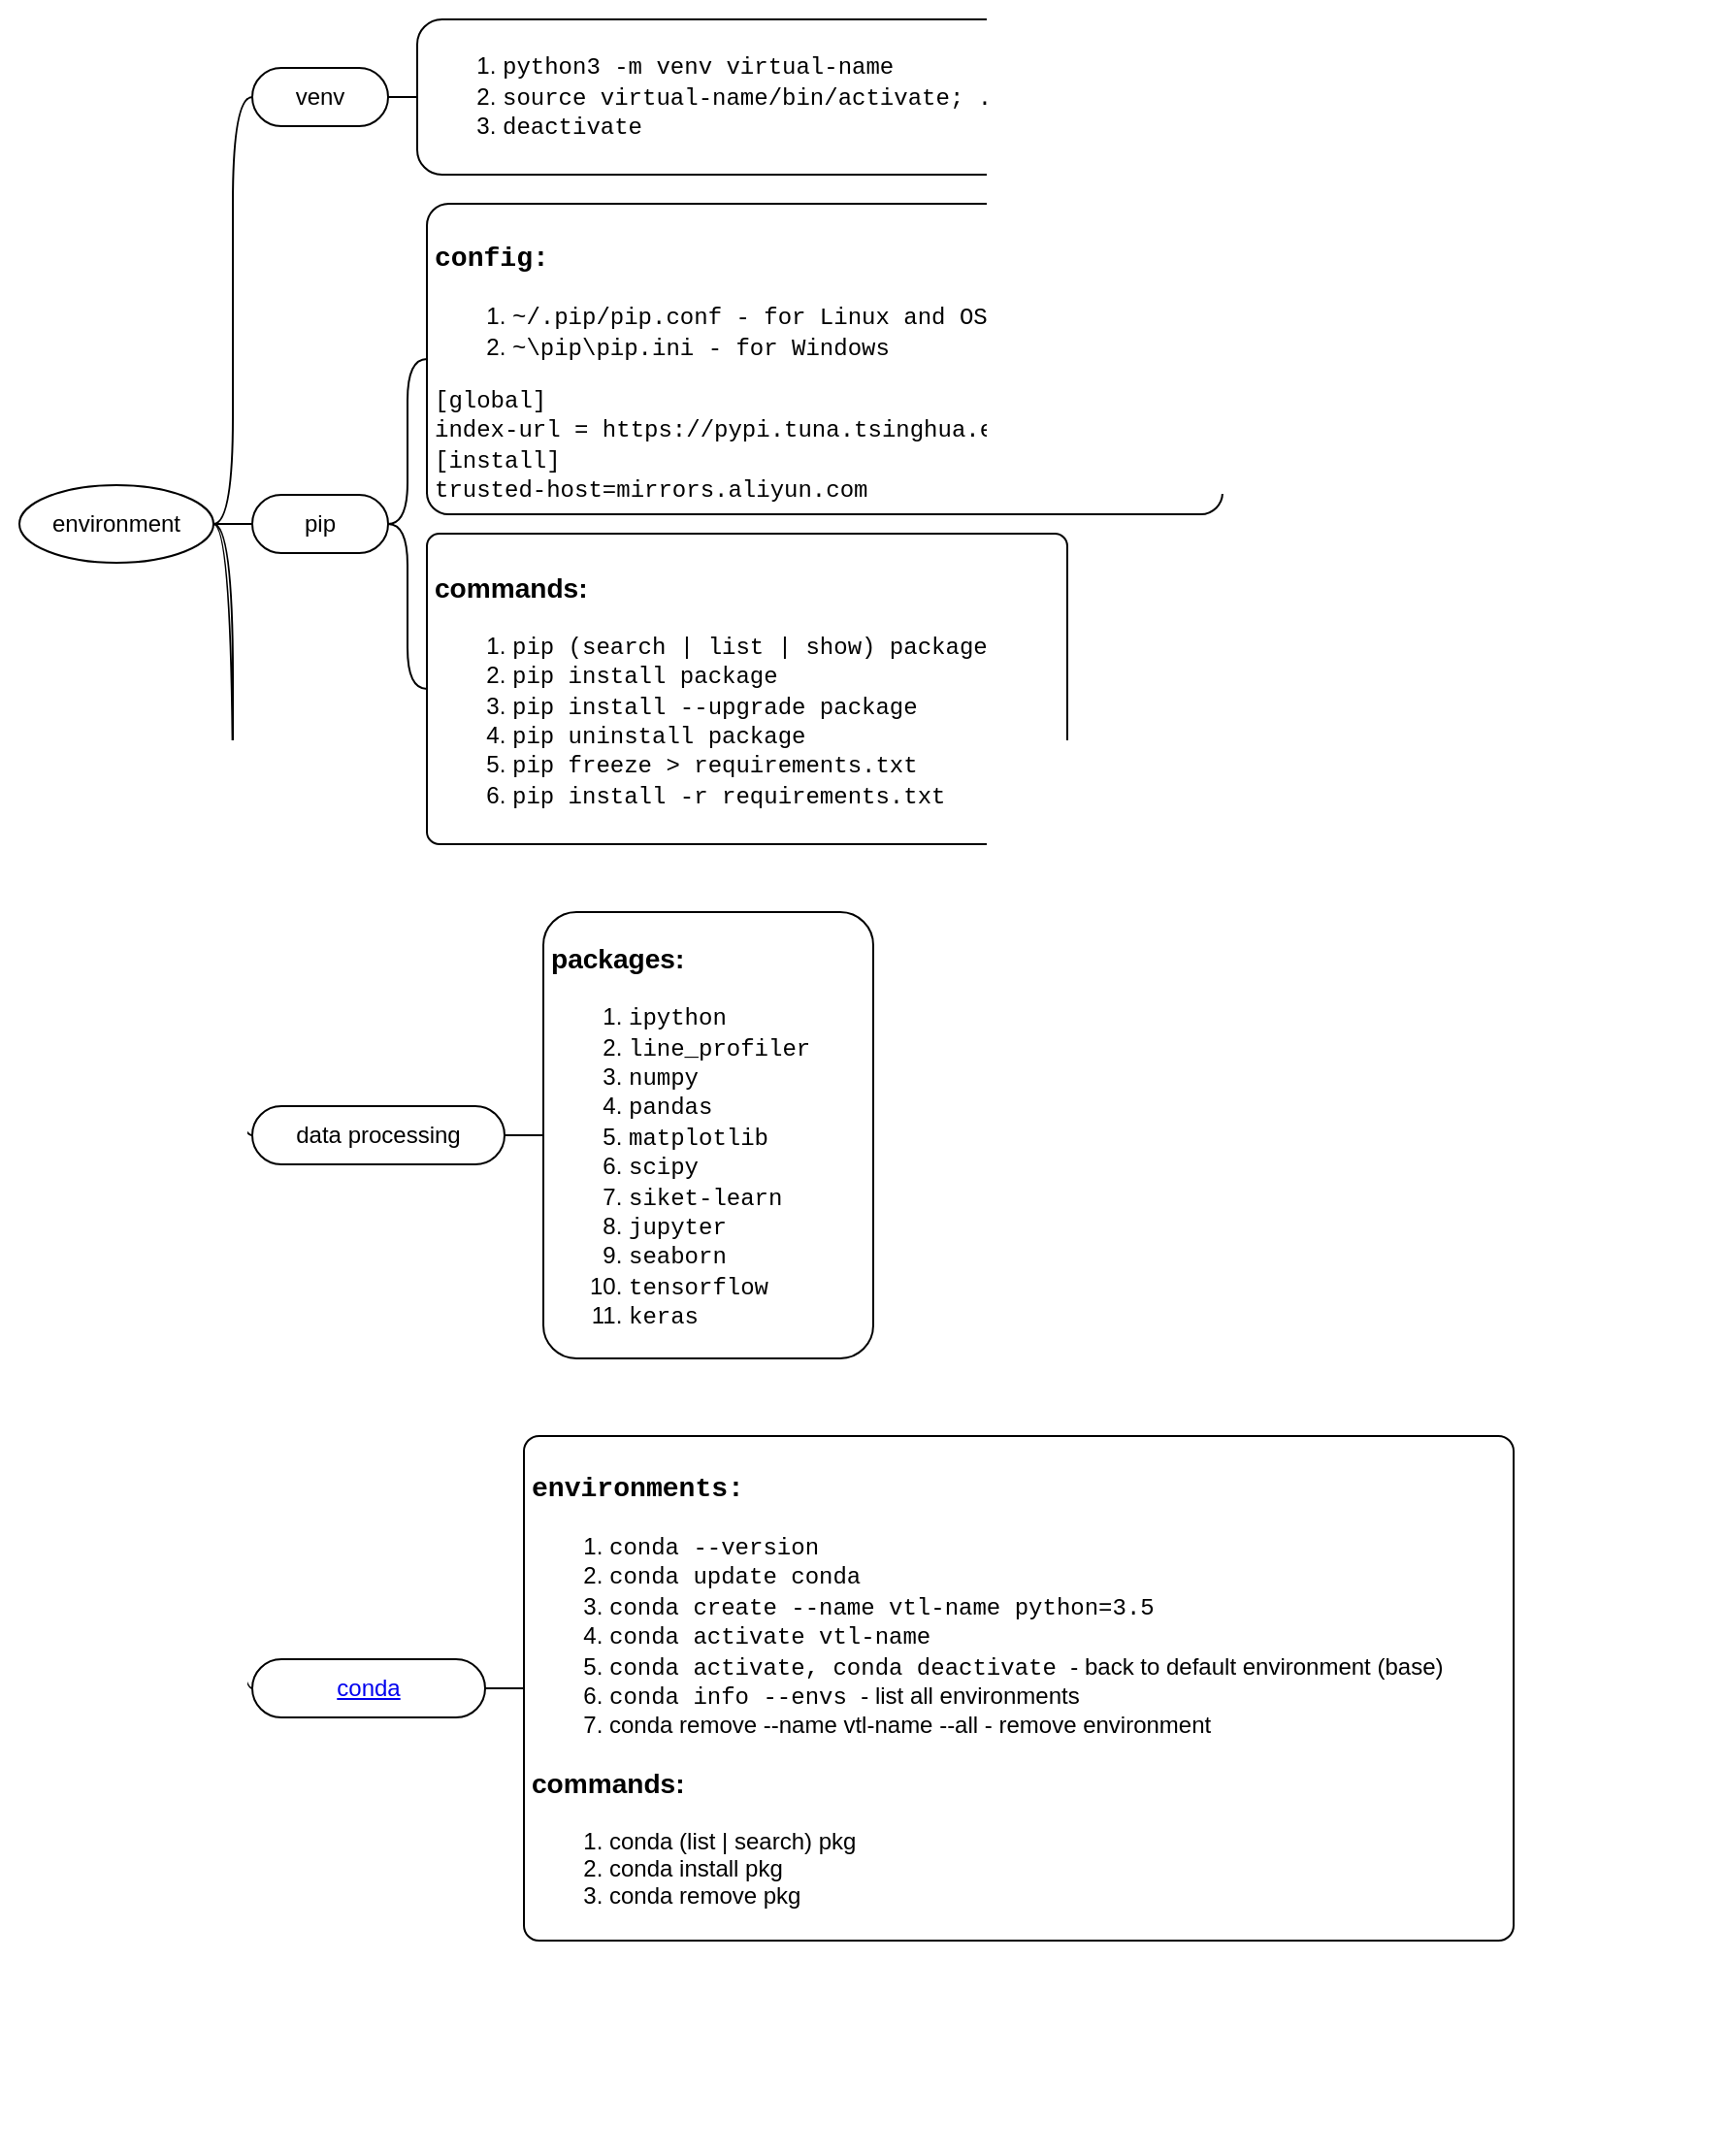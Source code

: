 <mxfile version="13.1.3" pages="3">
    <diagram id="xKhUT-r_AZ1tNeK4rXff" name="config">
        <mxGraphModel dx="586" dy="281" grid="1" gridSize="10" guides="1" tooltips="1" connect="1" arrows="1" fold="1" page="1" pageScale="1" pageWidth="827" pageHeight="1169" math="0" shadow="0">
            <root>
                <mxCell id="0"/>
                <mxCell id="1" parent="0"/>
                <mxCell id="JRr6xuZ54uP4d2wEdJTd-1" value="" style="swimlane;html=1;startSize=20;horizontal=1;containerType=tree;fillColor=none;strokeColor=none;" parent="1" vertex="1">
                    <mxGeometry x="40" y="160" width="890" height="1110" as="geometry"/>
                </mxCell>
                <mxCell id="JRr6xuZ54uP4d2wEdJTd-2" value="" style="edgeStyle=entityRelationEdgeStyle;startArrow=none;endArrow=none;segment=10;curved=1;" parent="JRr6xuZ54uP4d2wEdJTd-1" source="JRr6xuZ54uP4d2wEdJTd-6" target="JRr6xuZ54uP4d2wEdJTd-7" edge="1">
                    <mxGeometry relative="1" as="geometry"/>
                </mxCell>
                <mxCell id="JRr6xuZ54uP4d2wEdJTd-6" value="environment" style="ellipse;whiteSpace=wrap;html=1;align=center;treeFolding=1;treeMoving=1;newEdgeStyle={&quot;edgeStyle&quot;:&quot;entityRelationEdgeStyle&quot;,&quot;startArrow&quot;:&quot;none&quot;,&quot;endArrow&quot;:&quot;none&quot;,&quot;segment&quot;:10,&quot;curved&quot;:1};" parent="JRr6xuZ54uP4d2wEdJTd-1" vertex="1">
                    <mxGeometry x="10" y="250" width="100" height="40" as="geometry"/>
                </mxCell>
                <mxCell id="JRr6xuZ54uP4d2wEdJTd-7" value="pip" style="whiteSpace=wrap;html=1;rounded=1;arcSize=50;align=center;verticalAlign=middle;strokeWidth=1;autosize=1;spacing=4;treeFolding=1;treeMoving=1;newEdgeStyle={&quot;edgeStyle&quot;:&quot;entityRelationEdgeStyle&quot;,&quot;startArrow&quot;:&quot;none&quot;,&quot;endArrow&quot;:&quot;none&quot;,&quot;segment&quot;:10,&quot;curved&quot;:1};" parent="JRr6xuZ54uP4d2wEdJTd-1" vertex="1">
                    <mxGeometry x="130" y="255" width="70" height="30" as="geometry"/>
                </mxCell>
                <mxCell id="_DjVTRdXmB7PVOCa5Odb-1" value="" style="edgeStyle=entityRelationEdgeStyle;startArrow=none;endArrow=none;segment=10;curved=1;" parent="JRr6xuZ54uP4d2wEdJTd-1" source="JRr6xuZ54uP4d2wEdJTd-7" target="_DjVTRdXmB7PVOCa5Odb-2" edge="1">
                    <mxGeometry relative="1" as="geometry">
                        <mxPoint x="150" y="213" as="sourcePoint"/>
                    </mxGeometry>
                </mxCell>
                <mxCell id="_DjVTRdXmB7PVOCa5Odb-2" value="&lt;h3&gt;&lt;font face=&quot;Courier New&quot;&gt;config:&lt;/font&gt;&lt;/h3&gt;&lt;div&gt;&lt;ol&gt;&lt;li&gt;&lt;font face=&quot;Courier New&quot;&gt;~/.pip/pip.conf - for Linux and OSX&lt;/font&gt;&lt;/li&gt;&lt;li&gt;&lt;font face=&quot;Courier New&quot;&gt;~\pip\pip.ini - for Windows&lt;/font&gt;&lt;/li&gt;&lt;/ol&gt;&lt;/div&gt;&lt;span style=&quot;font-family: &amp;quot;courier new&amp;quot;&quot;&gt;[global]&lt;/span&gt;&lt;br&gt;&lt;blockquote style=&quot;margin: 0 0 0 40px ; border: none ; padding: 0px&quot;&gt;&lt;/blockquote&gt;&lt;span style=&quot;font-family: &amp;quot;courier new&amp;quot;&quot;&gt;index-url = https://pypi.tuna.tsinghua.edu.cn/simple&lt;/span&gt;&lt;br&gt;&lt;blockquote style=&quot;margin: 0 0 0 40px ; border: none ; padding: 0px&quot;&gt;&lt;/blockquote&gt;&lt;span style=&quot;font-family: &amp;quot;courier new&amp;quot;&quot;&gt;[install]&lt;/span&gt;&lt;br&gt;&lt;font face=&quot;Courier New&quot;&gt;trusted-host=mirrors.aliyun.com&lt;/font&gt;" style="whiteSpace=wrap;html=1;rounded=1;arcSize=7;align=left;verticalAlign=middle;strokeWidth=1;autosize=1;spacing=4;treeFolding=1;treeMoving=1;newEdgeStyle={&quot;edgeStyle&quot;:&quot;entityRelationEdgeStyle&quot;,&quot;startArrow&quot;:&quot;none&quot;,&quot;endArrow&quot;:&quot;none&quot;,&quot;segment&quot;:10,&quot;curved&quot;:1};labelBackgroundColor=none;" parent="JRr6xuZ54uP4d2wEdJTd-1" vertex="1">
                    <mxGeometry x="220" y="105" width="410" height="160" as="geometry"/>
                </mxCell>
                <mxCell id="_DjVTRdXmB7PVOCa5Odb-3" value="" style="edgeStyle=entityRelationEdgeStyle;startArrow=none;endArrow=none;segment=10;curved=1;" parent="JRr6xuZ54uP4d2wEdJTd-1" source="JRr6xuZ54uP4d2wEdJTd-6" target="_DjVTRdXmB7PVOCa5Odb-4" edge="1">
                    <mxGeometry relative="1" as="geometry">
                        <mxPoint x="150" y="213" as="sourcePoint"/>
                    </mxGeometry>
                </mxCell>
                <mxCell id="_DjVTRdXmB7PVOCa5Odb-4" value="venv" style="whiteSpace=wrap;html=1;rounded=1;arcSize=50;align=center;verticalAlign=middle;strokeWidth=1;autosize=1;spacing=4;treeFolding=1;treeMoving=1;newEdgeStyle={&quot;edgeStyle&quot;:&quot;entityRelationEdgeStyle&quot;,&quot;startArrow&quot;:&quot;none&quot;,&quot;endArrow&quot;:&quot;none&quot;,&quot;segment&quot;:10,&quot;curved&quot;:1};" parent="JRr6xuZ54uP4d2wEdJTd-1" vertex="1">
                    <mxGeometry x="130" y="35" width="70" height="30" as="geometry"/>
                </mxCell>
                <mxCell id="_DjVTRdXmB7PVOCa5Odb-5" value="" style="edgeStyle=entityRelationEdgeStyle;startArrow=none;endArrow=none;segment=10;curved=1;" parent="JRr6xuZ54uP4d2wEdJTd-1" source="_DjVTRdXmB7PVOCa5Odb-4" target="_DjVTRdXmB7PVOCa5Odb-6" edge="1">
                    <mxGeometry relative="1" as="geometry">
                        <mxPoint x="150" y="213" as="sourcePoint"/>
                    </mxGeometry>
                </mxCell>
                <mxCell id="_DjVTRdXmB7PVOCa5Odb-6" value="&lt;ol&gt;&lt;li&gt;&lt;font face=&quot;Courier New&quot;&gt;python3 -m venv virtual-name&lt;/font&gt;&lt;/li&gt;&lt;li&gt;&lt;font face=&quot;Courier New&quot;&gt;source virtual-name/bin/activate;&amp;nbsp;.virtual-name\scripts\activate&lt;/font&gt;&lt;/li&gt;&lt;li&gt;&lt;font face=&quot;Courier New&quot;&gt;deactivate&lt;/font&gt;&lt;/li&gt;&lt;/ol&gt;" style="whiteSpace=wrap;html=1;rounded=1;arcSize=16;align=left;verticalAlign=middle;strokeWidth=1;autosize=1;spacing=4;treeFolding=1;treeMoving=1;newEdgeStyle={&quot;edgeStyle&quot;:&quot;entityRelationEdgeStyle&quot;,&quot;startArrow&quot;:&quot;none&quot;,&quot;endArrow&quot;:&quot;none&quot;,&quot;segment&quot;:10,&quot;curved&quot;:1};" parent="JRr6xuZ54uP4d2wEdJTd-1" vertex="1">
                    <mxGeometry x="215" y="10" width="540" height="80" as="geometry"/>
                </mxCell>
                <mxCell id="2" value="" style="edgeStyle=entityRelationEdgeStyle;startArrow=none;endArrow=none;segment=10;curved=1;" parent="JRr6xuZ54uP4d2wEdJTd-1" source="JRr6xuZ54uP4d2wEdJTd-7" target="3" edge="1">
                    <mxGeometry relative="1" as="geometry">
                        <mxPoint x="230" y="325" as="sourcePoint"/>
                    </mxGeometry>
                </mxCell>
                <mxCell id="3" value="&lt;h3&gt;commands:&lt;/h3&gt;&lt;ol&gt;&lt;li&gt;&lt;font face=&quot;Courier New&quot;&gt;pip (search | list | show) package&lt;/font&gt;&lt;/li&gt;&lt;li&gt;&lt;font face=&quot;Courier New&quot;&gt;pip install package&lt;/font&gt;&lt;/li&gt;&lt;li&gt;&lt;font face=&quot;Courier New&quot;&gt;pip install --upgrade package&lt;/font&gt;&lt;/li&gt;&lt;li&gt;&lt;font face=&quot;Courier New&quot;&gt;pip uninstall package&lt;/font&gt;&lt;/li&gt;&lt;li&gt;&lt;font face=&quot;Courier New&quot;&gt;pip freeze &amp;gt; requirements.txt&lt;/font&gt;&lt;/li&gt;&lt;li&gt;&lt;font face=&quot;Courier New&quot;&gt;pip install -r requirements.txt&lt;/font&gt;&lt;/li&gt;&lt;/ol&gt;" style="whiteSpace=wrap;html=1;rounded=1;arcSize=4;align=left;verticalAlign=middle;strokeWidth=1;autosize=1;spacing=4;treeFolding=1;treeMoving=1;newEdgeStyle={&quot;edgeStyle&quot;:&quot;entityRelationEdgeStyle&quot;,&quot;startArrow&quot;:&quot;none&quot;,&quot;endArrow&quot;:&quot;none&quot;,&quot;segment&quot;:10,&quot;curved&quot;:1};" parent="JRr6xuZ54uP4d2wEdJTd-1" vertex="1">
                    <mxGeometry x="220" y="275" width="330" height="160" as="geometry"/>
                </mxCell>
                <mxCell id="4" value="" style="edgeStyle=entityRelationEdgeStyle;startArrow=none;endArrow=none;segment=10;curved=1;" parent="JRr6xuZ54uP4d2wEdJTd-1" source="JRr6xuZ54uP4d2wEdJTd-6" target="5" edge="1">
                    <mxGeometry relative="1" as="geometry">
                        <mxPoint x="150" y="310" as="sourcePoint"/>
                    </mxGeometry>
                </mxCell>
                <mxCell id="5" value="data processing" style="whiteSpace=wrap;html=1;rounded=1;arcSize=50;align=center;verticalAlign=middle;strokeWidth=1;autosize=1;spacing=4;treeFolding=1;treeMoving=1;newEdgeStyle={&quot;edgeStyle&quot;:&quot;entityRelationEdgeStyle&quot;,&quot;startArrow&quot;:&quot;none&quot;,&quot;endArrow&quot;:&quot;none&quot;,&quot;segment&quot;:10,&quot;curved&quot;:1};" parent="JRr6xuZ54uP4d2wEdJTd-1" vertex="1">
                    <mxGeometry x="130" y="570" width="130" height="30" as="geometry"/>
                </mxCell>
                <mxCell id="6" value="" style="edgeStyle=entityRelationEdgeStyle;startArrow=none;endArrow=none;segment=10;curved=1;" parent="JRr6xuZ54uP4d2wEdJTd-1" source="5" target="7" edge="1">
                    <mxGeometry relative="1" as="geometry">
                        <mxPoint x="150" y="310" as="sourcePoint"/>
                    </mxGeometry>
                </mxCell>
                <mxCell id="7" value="&lt;h3&gt;packages:&lt;/h3&gt;&lt;div&gt;&lt;ol&gt;&lt;li&gt;&lt;font face=&quot;Courier New&quot;&gt;ipython&lt;/font&gt;&lt;/li&gt;&lt;li&gt;&lt;font face=&quot;Courier New&quot;&gt;line_profiler&lt;/font&gt;&lt;/li&gt;&lt;li&gt;&lt;font face=&quot;Courier New&quot;&gt;numpy&lt;/font&gt;&lt;/li&gt;&lt;li&gt;&lt;font face=&quot;Courier New&quot;&gt;pandas&lt;/font&gt;&lt;/li&gt;&lt;li&gt;&lt;font face=&quot;Courier New&quot;&gt;matplotlib&lt;/font&gt;&lt;/li&gt;&lt;li&gt;&lt;font face=&quot;Courier New&quot;&gt;scipy&lt;/font&gt;&lt;/li&gt;&lt;li&gt;&lt;font face=&quot;Courier New&quot;&gt;siket-learn&lt;/font&gt;&lt;/li&gt;&lt;li&gt;&lt;font face=&quot;Courier New&quot;&gt;jupyter&lt;/font&gt;&lt;/li&gt;&lt;li&gt;&lt;font face=&quot;Courier New&quot;&gt;seaborn&lt;/font&gt;&lt;/li&gt;&lt;li&gt;&lt;font face=&quot;Courier New&quot;&gt;tensorflow&lt;/font&gt;&lt;/li&gt;&lt;li&gt;&lt;font face=&quot;Courier New&quot;&gt;keras&lt;/font&gt;&lt;/li&gt;&lt;/ol&gt;&lt;/div&gt;" style="whiteSpace=wrap;html=1;rounded=1;arcSize=10;align=left;verticalAlign=middle;strokeWidth=1;autosize=1;spacing=4;treeFolding=1;treeMoving=1;newEdgeStyle={&quot;edgeStyle&quot;:&quot;entityRelationEdgeStyle&quot;,&quot;startArrow&quot;:&quot;none&quot;,&quot;endArrow&quot;:&quot;none&quot;,&quot;segment&quot;:10,&quot;curved&quot;:1};" parent="JRr6xuZ54uP4d2wEdJTd-1" vertex="1">
                    <mxGeometry x="280" y="470" width="170" height="230" as="geometry"/>
                </mxCell>
                <mxCell id="8" value="" style="edgeStyle=entityRelationEdgeStyle;startArrow=none;endArrow=none;segment=10;curved=1;" parent="JRr6xuZ54uP4d2wEdJTd-1" source="JRr6xuZ54uP4d2wEdJTd-6" target="9" edge="1">
                    <mxGeometry relative="1" as="geometry">
                        <mxPoint x="150" y="430" as="sourcePoint"/>
                    </mxGeometry>
                </mxCell>
                <mxCell id="9" value="&lt;a href=&quot;https://conda.io/projects/conda/en/latest/user-guide/getting-started.html&quot;&gt;conda&lt;/a&gt;" style="whiteSpace=wrap;html=1;rounded=1;arcSize=50;align=center;verticalAlign=middle;strokeWidth=1;autosize=1;spacing=4;treeFolding=1;treeMoving=1;newEdgeStyle={&quot;edgeStyle&quot;:&quot;entityRelationEdgeStyle&quot;,&quot;startArrow&quot;:&quot;none&quot;,&quot;endArrow&quot;:&quot;none&quot;,&quot;segment&quot;:10,&quot;curved&quot;:1};" parent="JRr6xuZ54uP4d2wEdJTd-1" vertex="1">
                    <mxGeometry x="130" y="855" width="120" height="30" as="geometry"/>
                </mxCell>
                <mxCell id="10" value="" style="edgeStyle=entityRelationEdgeStyle;startArrow=none;endArrow=none;segment=10;curved=1;" parent="JRr6xuZ54uP4d2wEdJTd-1" source="9" target="11" edge="1">
                    <mxGeometry relative="1" as="geometry">
                        <mxPoint x="150" y="430" as="sourcePoint"/>
                    </mxGeometry>
                </mxCell>
                <mxCell id="11" value="&lt;h3&gt;&lt;span style=&quot;font-family: &amp;#34;courier new&amp;#34;&quot;&gt;environments:&lt;/span&gt;&lt;/h3&gt;&lt;ol&gt;&lt;li&gt;&lt;font face=&quot;Courier New&quot;&gt;conda --version&lt;/font&gt;&lt;/li&gt;&lt;li&gt;&lt;font face=&quot;Courier New&quot;&gt;conda update conda&lt;/font&gt;&lt;/li&gt;&lt;li&gt;&lt;font face=&quot;Courier New&quot;&gt;conda create --name vtl-name python=3.5&lt;/font&gt;&lt;br&gt;&lt;/li&gt;&lt;li&gt;&lt;font face=&quot;Courier New&quot;&gt;conda activate vtl-name&lt;/font&gt;&lt;/li&gt;&lt;li&gt;&lt;font face=&quot;Courier New&quot;&gt;conda activate, conda deactivate&amp;nbsp;&lt;/font&gt;- back to default environment (base)&lt;/li&gt;&lt;li&gt;&lt;font face=&quot;Courier New&quot;&gt;conda info --envs &lt;/font&gt;- list all environments&lt;/li&gt;&lt;li&gt;conda remove --name vtl-name --all - remove environment&amp;nbsp;&lt;/li&gt;&lt;/ol&gt;&lt;h3&gt;commands:&lt;/h3&gt;&lt;div&gt;&lt;ol&gt;&lt;li&gt;conda (list | search) pkg&lt;/li&gt;&lt;li&gt;conda install pkg&lt;/li&gt;&lt;li&gt;conda remove pkg&lt;/li&gt;&lt;/ol&gt;&lt;/div&gt;" style="whiteSpace=wrap;html=1;rounded=1;arcSize=3;align=left;verticalAlign=middle;strokeWidth=1;autosize=1;spacing=4;treeFolding=1;treeMoving=1;newEdgeStyle={&quot;edgeStyle&quot;:&quot;entityRelationEdgeStyle&quot;,&quot;startArrow&quot;:&quot;none&quot;,&quot;endArrow&quot;:&quot;none&quot;,&quot;segment&quot;:10,&quot;curved&quot;:1};" parent="JRr6xuZ54uP4d2wEdJTd-1" vertex="1">
                    <mxGeometry x="270" y="740" width="510" height="260" as="geometry"/>
                </mxCell>
            </root>
        </mxGraphModel>
    </diagram>
    <diagram id="oO5ik2dgjUzaUumrPrOO" name="basic">
        <mxGraphModel dx="586" dy="281" grid="1" gridSize="10" guides="1" tooltips="1" connect="1" arrows="1" fold="1" page="1" pageScale="1" pageWidth="827" pageHeight="1169" math="0" shadow="0">
            <root>
                <mxCell id="E_lD1YyarEx3l_IE5Qs4-0"/>
                <mxCell id="E_lD1YyarEx3l_IE5Qs4-1" parent="E_lD1YyarEx3l_IE5Qs4-0"/>
                <mxCell id="E_lD1YyarEx3l_IE5Qs4-2" value="&lt;table cellpadding=&quot;4&quot; cellspacing=&quot;0&quot; border=&quot;1&quot; style=&quot;font-size: 1em ; width: 100% ; height: 100%&quot;&gt;&lt;tbody&gt;&lt;tr&gt;&lt;th&gt;functions&lt;/th&gt;&lt;th&gt;notes&lt;/th&gt;&lt;/tr&gt;&lt;tr&gt;&lt;td&gt;basic&lt;/td&gt;&lt;td&gt;&lt;ol&gt;&lt;li&gt;&lt;font face=&quot;Courier New&quot;&gt;id()&lt;/font&gt;&lt;/li&gt;&lt;li&gt;&lt;font face=&quot;Courier New&quot;&gt;type()&lt;/font&gt;&lt;/li&gt;&lt;li&gt;&lt;font face=&quot;Courier New&quot;&gt;repr()&lt;/font&gt;&lt;/li&gt;&lt;li&gt;&lt;font face=&quot;Courier New&quot;&gt;str()&lt;/font&gt;&lt;/li&gt;&lt;li&gt;&lt;font face=&quot;Courier New&quot;&gt;dir()&lt;/font&gt;&lt;/li&gt;&lt;li&gt;&lt;font face=&quot;Courier New&quot;&gt;getattr()&lt;/font&gt;&lt;/li&gt;&lt;li&gt;&lt;font face=&quot;Courier New&quot;&gt;isinstance(): isinstance(True, int) =&amp;gt; True&lt;/font&gt;&lt;/li&gt;&lt;li&gt;&lt;font face=&quot;Courier New&quot;&gt;issubclass()&lt;/font&gt;&lt;/li&gt;&lt;li&gt;&lt;font face=&quot;Courier New&quot;&gt;class.__mro__ &lt;/font&gt;&lt;/li&gt;&lt;li&gt;&lt;font face=&quot;Courier New&quot;&gt;class.mro()&lt;/font&gt;&lt;/li&gt;&lt;li&gt;&lt;font face=&quot;Courier New&quot;&gt;class.__bases__ &lt;/font&gt;&lt;/li&gt;&lt;li&gt;&lt;font face=&quot;Courier New&quot;&gt;sys.getsizeof() - &lt;/font&gt;return the size of objects in bytes &lt;/li&gt;&lt;li&gt;&lt;font face=&quot;Courier New&quot;&gt;os.path.abspath(__file__) &lt;/font&gt;&lt;/li&gt;&lt;li&gt;&lt;font face=&quot;Courier New&quot;&gt;os.path.dirname()&lt;/font&gt;&lt;/li&gt;&lt;li&gt;&lt;font face=&quot;Courier New&quot;&gt;os.path.join()&lt;/font&gt;&lt;/li&gt;&lt;li&gt;&lt;font face=&quot;Courier New&quot;&gt;&quot;.&quot;.join()&lt;/font&gt;&lt;/li&gt;&lt;/ol&gt;&lt;/td&gt;&lt;/tr&gt;&lt;tr&gt;&lt;td&gt;False value&lt;/td&gt;&lt;td&gt;&lt;ol&gt;&lt;li&gt;&lt;font face=&quot;Courier New&quot;&gt;False&lt;/font&gt;&lt;/li&gt;&lt;li&gt;&lt;font face=&quot;Courier New&quot;&gt;None&lt;/font&gt;&lt;/li&gt;&lt;li&gt;&lt;font face=&quot;Courier New&quot;&gt;0; 0.0; 0j&lt;/font&gt;&lt;/li&gt;&lt;li&gt;&lt;font face=&quot;Courier New&quot;&gt;&quot;&quot;&lt;/font&gt;&lt;/li&gt;&lt;li&gt;&lt;font face=&quot;Courier New&quot;&gt;[]&lt;/font&gt;&lt;/li&gt;&lt;li&gt;&lt;font face=&quot;Courier New&quot;&gt;()&lt;/font&gt;&lt;/li&gt;&lt;li&gt;&lt;font face=&quot;Courier New&quot;&gt;{}&lt;/font&gt;&lt;/li&gt;&lt;/ol&gt;&lt;/td&gt;&lt;/tr&gt;&lt;/tbody&gt;&lt;/table&gt; " style="verticalAlign=top;align=left;overflow=fill;fontSize=12;fontFamily=Helvetica;html=1" parent="E_lD1YyarEx3l_IE5Qs4-1" vertex="1">
                    <mxGeometry x="30" y="50" width="450" height="490" as="geometry"/>
                </mxCell>
            </root>
        </mxGraphModel>
    </diagram>
    <diagram id="_El7k1EOV9T-uXvAMhDj" name="packages">
        <mxGraphModel dx="586" dy="281" grid="1" gridSize="10" guides="1" tooltips="1" connect="1" arrows="1" fold="1" page="1" pageScale="1" pageWidth="827" pageHeight="1169" math="0" shadow="0">
            <root>
                <mxCell id="vKEUba6q0JigRjRWASb1-0"/>
                <mxCell id="vKEUba6q0JigRjRWASb1-1" parent="vKEUba6q0JigRjRWASb1-0"/>
                <mxCell id="yvMjEhH-0kmtY-j-1BoZ-0" value="&lt;table cellpadding=&quot;4&quot; cellspacing=&quot;0&quot; border=&quot;1&quot; style=&quot;font-size: 1em ; width: 100% ; height: 100%&quot;&gt;&lt;tbody&gt;&lt;tr&gt;&lt;th&gt;packages&lt;/th&gt;&lt;th&gt;notes&lt;/th&gt;&lt;/tr&gt;&lt;tr&gt;&lt;td&gt;http.server&lt;/td&gt;&lt;td&gt;&lt;font face=&quot;Courier New&quot;&gt;python -m http.server 8888&lt;/font&gt;&lt;/td&gt;&lt;/tr&gt;&lt;/tbody&gt;&lt;/table&gt; " style="verticalAlign=top;align=left;overflow=fill;fontSize=12;fontFamily=Helvetica;html=1" parent="vKEUba6q0JigRjRWASb1-1" vertex="1">
                    <mxGeometry x="40" y="30" width="430" height="120" as="geometry"/>
                </mxCell>
            </root>
        </mxGraphModel>
    </diagram>
</mxfile>